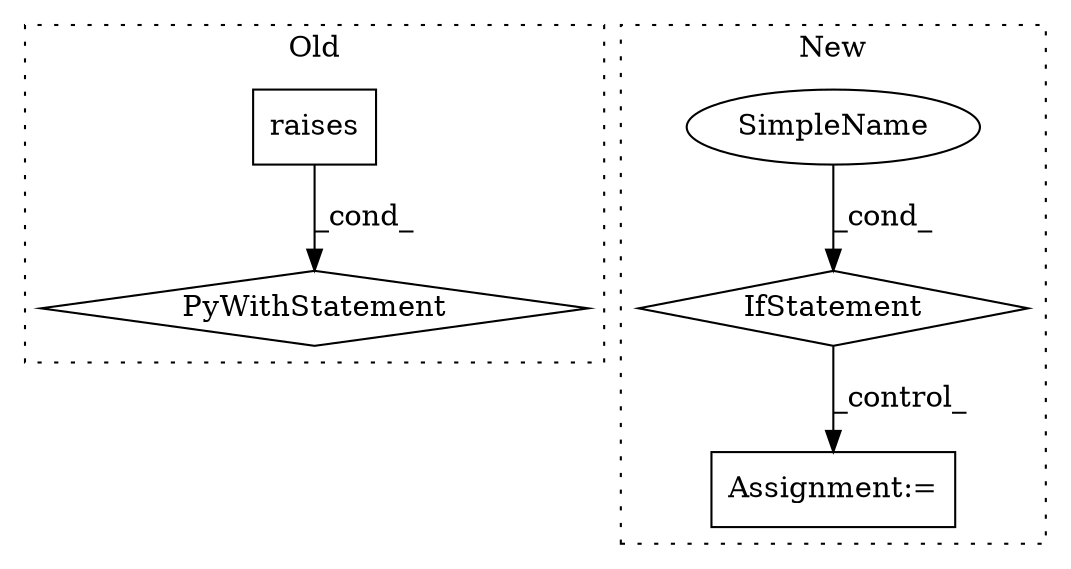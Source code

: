 digraph G {
subgraph cluster0 {
1 [label="raises" a="32" s="2752,2812" l="7,1" shape="box"];
3 [label="PyWithStatement" a="104" s="2735,2813" l="10,2" shape="diamond"];
label = "Old";
style="dotted";
}
subgraph cluster1 {
2 [label="IfStatement" a="25" s="2520,2534" l="4,2" shape="diamond"];
4 [label="Assignment:=" a="7" s="2552" l="1" shape="box"];
5 [label="SimpleName" a="42" s="2524" l="10" shape="ellipse"];
label = "New";
style="dotted";
}
1 -> 3 [label="_cond_"];
2 -> 4 [label="_control_"];
5 -> 2 [label="_cond_"];
}